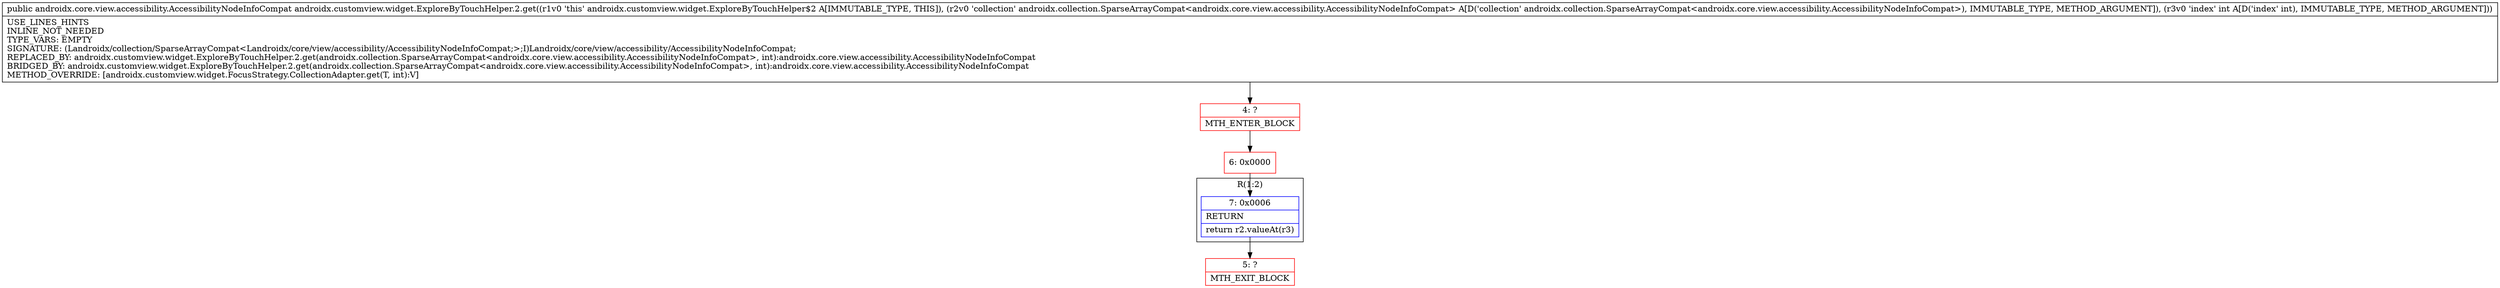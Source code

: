 digraph "CFG forandroidx.customview.widget.ExploreByTouchHelper.2.get(Landroidx\/collection\/SparseArrayCompat;I)Landroidx\/core\/view\/accessibility\/AccessibilityNodeInfoCompat;" {
subgraph cluster_Region_370400881 {
label = "R(1:2)";
node [shape=record,color=blue];
Node_7 [shape=record,label="{7\:\ 0x0006|RETURN\l|return r2.valueAt(r3)\l}"];
}
Node_4 [shape=record,color=red,label="{4\:\ ?|MTH_ENTER_BLOCK\l}"];
Node_6 [shape=record,color=red,label="{6\:\ 0x0000}"];
Node_5 [shape=record,color=red,label="{5\:\ ?|MTH_EXIT_BLOCK\l}"];
MethodNode[shape=record,label="{public androidx.core.view.accessibility.AccessibilityNodeInfoCompat androidx.customview.widget.ExploreByTouchHelper.2.get((r1v0 'this' androidx.customview.widget.ExploreByTouchHelper$2 A[IMMUTABLE_TYPE, THIS]), (r2v0 'collection' androidx.collection.SparseArrayCompat\<androidx.core.view.accessibility.AccessibilityNodeInfoCompat\> A[D('collection' androidx.collection.SparseArrayCompat\<androidx.core.view.accessibility.AccessibilityNodeInfoCompat\>), IMMUTABLE_TYPE, METHOD_ARGUMENT]), (r3v0 'index' int A[D('index' int), IMMUTABLE_TYPE, METHOD_ARGUMENT]))  | USE_LINES_HINTS\lINLINE_NOT_NEEDED\lTYPE_VARS: EMPTY\lSIGNATURE: (Landroidx\/collection\/SparseArrayCompat\<Landroidx\/core\/view\/accessibility\/AccessibilityNodeInfoCompat;\>;I)Landroidx\/core\/view\/accessibility\/AccessibilityNodeInfoCompat;\lREPLACED_BY: androidx.customview.widget.ExploreByTouchHelper.2.get(androidx.collection.SparseArrayCompat\<androidx.core.view.accessibility.AccessibilityNodeInfoCompat\>, int):androidx.core.view.accessibility.AccessibilityNodeInfoCompat\lBRIDGED_BY: androidx.customview.widget.ExploreByTouchHelper.2.get(androidx.collection.SparseArrayCompat\<androidx.core.view.accessibility.AccessibilityNodeInfoCompat\>, int):androidx.core.view.accessibility.AccessibilityNodeInfoCompat\lMETHOD_OVERRIDE: [androidx.customview.widget.FocusStrategy.CollectionAdapter.get(T, int):V]\l}"];
MethodNode -> Node_4;Node_7 -> Node_5;
Node_4 -> Node_6;
Node_6 -> Node_7;
}

